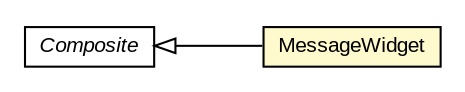 #!/usr/local/bin/dot
#
# Class diagram 
# Generated by UMLGraph version R5_6-24-gf6e263 (http://www.umlgraph.org/)
#

digraph G {
	edge [fontname="arial",fontsize=10,labelfontname="arial",labelfontsize=10];
	node [fontname="arial",fontsize=10,shape=plaintext];
	nodesep=0.25;
	ranksep=0.5;
	rankdir=LR;
	// com.gwtplatform.carstore.client.application.widget.message.ui.MessageWidget
	c338535 [label=<<table title="com.gwtplatform.carstore.client.application.widget.message.ui.MessageWidget" border="0" cellborder="1" cellspacing="0" cellpadding="2" port="p" bgcolor="lemonChiffon" href="./MessageWidget.html">
		<tr><td><table border="0" cellspacing="0" cellpadding="1">
<tr><td align="center" balign="center"> MessageWidget </td></tr>
		</table></td></tr>
		</table>>, URL="./MessageWidget.html", fontname="arial", fontcolor="black", fontsize=10.0];
	//com.gwtplatform.carstore.client.application.widget.message.ui.MessageWidget extends com.google.gwt.user.client.ui.Composite
	c338638:p -> c338535:p [dir=back,arrowtail=empty];
	// com.google.gwt.user.client.ui.Composite
	c338638 [label=<<table title="com.google.gwt.user.client.ui.Composite" border="0" cellborder="1" cellspacing="0" cellpadding="2" port="p" href="http://google-web-toolkit.googlecode.com/svn/javadoc/latest/com/google/gwt/user/client/ui/Composite.html">
		<tr><td><table border="0" cellspacing="0" cellpadding="1">
<tr><td align="center" balign="center"><font face="arial italic"> Composite </font></td></tr>
		</table></td></tr>
		</table>>, URL="http://google-web-toolkit.googlecode.com/svn/javadoc/latest/com/google/gwt/user/client/ui/Composite.html", fontname="arial", fontcolor="black", fontsize=10.0];
}

